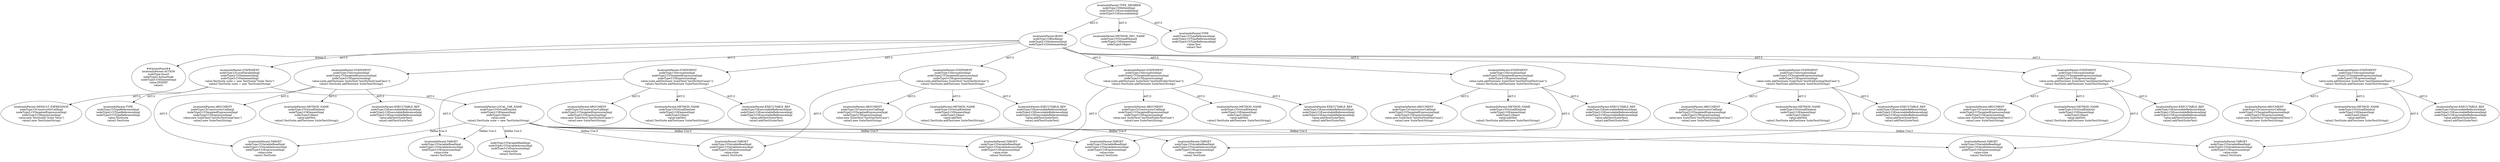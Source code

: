 digraph "Pattern" {
0 [label="##ActionPoint##
locationInParent:ACTION
nodeType:Insert
nodeType2:ActionNode
nodeType3:CtElementImpl
value:INSERT
value2:" shape=ellipse]
1 [label="locationInParent:BODY
nodeType:CtBlockImpl
nodeType2:CtStatementImpl
nodeType3:CtStatementImpl" shape=ellipse]
2 [label="locationInParent:TYPE_MEMBER
nodeType:CtMethodImpl
nodeType2:CtExecutableImpl
nodeType3:CtExecutableImpl" shape=ellipse]
3 [label="locationInParent:METHOD_DEC_NAME
nodeType:CtVirtualElement
nodeType2:CtElementImpl
nodeType3:Object" shape=ellipse]
4 [label="locationInParent:TYPE
nodeType:CtTypeReferenceImpl
nodeType2:CtTypeReferenceImpl
nodeType3:CtTypeReferenceImpl
value:Test
value2:Test" shape=ellipse]
5 [label="locationInParent:STATEMENT
nodeType:CtLocalVariableImpl
nodeType2:CtStatementImpl
nodeType3:CtStatementImpl
value:TestSuite suite = new TestSuite(\"Suite Tests\")
value2:TestSuite suite = new TestSuite(String)" shape=ellipse]
6 [label="locationInParent:LOCAL_VAR_NAME
nodeType:CtVirtualElement
nodeType2:CtElementImpl
nodeType3:Object
value:suite
value2:TestSuite suite = new TestSuite(String)" shape=ellipse]
7 [label="locationInParent:TYPE
nodeType:CtTypeReferenceImpl
nodeType2:CtTypeReferenceImpl
nodeType3:CtTypeReferenceImpl
value:TestSuite
value2:TestSuite" shape=ellipse]
8 [label="locationInParent:DEFAULT_EXPRESSION
nodeType:CtConstructorCallImpl
nodeType2:CtTargetedExpressionImpl
nodeType3:CtExpressionImpl
value:new TestSuite(\"Suite Tests\")
value2:new TestSuite(String)" shape=ellipse]
9 [label="locationInParent:STATEMENT
nodeType:CtInvocationImpl
nodeType2:CtTargetedExpressionImpl
nodeType3:CtExpressionImpl
value:suite.addTest(new SuiteTest(\"testNoTestCaseClass\"))
value2:TestSuite.addTest(new SuiteTest(String))" shape=ellipse]
10 [label="locationInParent:METHOD_NAME
nodeType:CtVirtualElement
nodeType2:CtElementImpl
nodeType3:Object
value:addTest
value2:TestSuite.addTest(new SuiteTest(String))" shape=ellipse]
11 [label="locationInParent:TARGET
nodeType:CtVariableReadImpl
nodeType2:CtVariableAccessImpl
nodeType3:CtExpressionImpl
value:suite
value2:TestSuite" shape=ellipse]
12 [label="locationInParent:EXECUTABLE_REF
nodeType:CtExecutableReferenceImpl
nodeType2:CtExecutableReferenceImpl
nodeType3:CtExecutableReferenceImpl
value:addTest(SuiteTest)
value2:addTest(SuiteTest)" shape=ellipse]
13 [label="locationInParent:ARGUMENT
nodeType:CtConstructorCallImpl
nodeType2:CtTargetedExpressionImpl
nodeType3:CtExpressionImpl
value:new SuiteTest(\"testNoTestCaseClass\")
value2:new SuiteTest(String)" shape=ellipse]
14 [label="locationInParent:STATEMENT
nodeType:CtInvocationImpl
nodeType2:CtTargetedExpressionImpl
nodeType3:CtExpressionImpl
value:suite.addTest(new SuiteTest(\"testNoTestCases\"))
value2:TestSuite.addTest(new SuiteTest(String))" shape=ellipse]
15 [label="locationInParent:METHOD_NAME
nodeType:CtVirtualElement
nodeType2:CtElementImpl
nodeType3:Object
value:addTest
value2:TestSuite.addTest(new SuiteTest(String))" shape=ellipse]
16 [label="locationInParent:TARGET
nodeType:CtVariableReadImpl
nodeType2:CtVariableAccessImpl
nodeType3:CtExpressionImpl
value:suite
value2:TestSuite" shape=ellipse]
17 [label="locationInParent:EXECUTABLE_REF
nodeType:CtExecutableReferenceImpl
nodeType2:CtExecutableReferenceImpl
nodeType3:CtExecutableReferenceImpl
value:addTest(SuiteTest)
value2:addTest(SuiteTest)" shape=ellipse]
18 [label="locationInParent:ARGUMENT
nodeType:CtConstructorCallImpl
nodeType2:CtTargetedExpressionImpl
nodeType3:CtExpressionImpl
value:new SuiteTest(\"testNoTestCases\")
value2:new SuiteTest(String)" shape=ellipse]
19 [label="locationInParent:STATEMENT
nodeType:CtInvocationImpl
nodeType2:CtTargetedExpressionImpl
nodeType3:CtExpressionImpl
value:suite.addTest(new SuiteTest(\"testOneTestCase\"))
value2:TestSuite.addTest(new SuiteTest(String))" shape=ellipse]
20 [label="locationInParent:METHOD_NAME
nodeType:CtVirtualElement
nodeType2:CtElementImpl
nodeType3:Object
value:addTest
value2:TestSuite.addTest(new SuiteTest(String))" shape=ellipse]
21 [label="locationInParent:TARGET
nodeType:CtVariableReadImpl
nodeType2:CtVariableAccessImpl
nodeType3:CtExpressionImpl
value:suite
value2:TestSuite" shape=ellipse]
22 [label="locationInParent:EXECUTABLE_REF
nodeType:CtExecutableReferenceImpl
nodeType2:CtExecutableReferenceImpl
nodeType3:CtExecutableReferenceImpl
value:addTest(SuiteTest)
value2:addTest(SuiteTest)" shape=ellipse]
23 [label="locationInParent:ARGUMENT
nodeType:CtConstructorCallImpl
nodeType2:CtTargetedExpressionImpl
nodeType3:CtExpressionImpl
value:new SuiteTest(\"testOneTestCase\")
value2:new SuiteTest(String)" shape=ellipse]
24 [label="locationInParent:STATEMENT
nodeType:CtInvocationImpl
nodeType2:CtTargetedExpressionImpl
nodeType3:CtExpressionImpl
value:suite.addTest(new SuiteTest(\"testNotPublicTestCase\"))
value2:TestSuite.addTest(new SuiteTest(String))" shape=ellipse]
25 [label="locationInParent:METHOD_NAME
nodeType:CtVirtualElement
nodeType2:CtElementImpl
nodeType3:Object
value:addTest
value2:TestSuite.addTest(new SuiteTest(String))" shape=ellipse]
26 [label="locationInParent:TARGET
nodeType:CtVariableReadImpl
nodeType2:CtVariableAccessImpl
nodeType3:CtExpressionImpl
value:suite
value2:TestSuite" shape=ellipse]
27 [label="locationInParent:EXECUTABLE_REF
nodeType:CtExecutableReferenceImpl
nodeType2:CtExecutableReferenceImpl
nodeType3:CtExecutableReferenceImpl
value:addTest(SuiteTest)
value2:addTest(SuiteTest)" shape=ellipse]
28 [label="locationInParent:ARGUMENT
nodeType:CtConstructorCallImpl
nodeType2:CtTargetedExpressionImpl
nodeType3:CtExpressionImpl
value:new SuiteTest(\"testNotPublicTestCase\")
value2:new SuiteTest(String)" shape=ellipse]
29 [label="locationInParent:STATEMENT
nodeType:CtInvocationImpl
nodeType2:CtTargetedExpressionImpl
nodeType3:CtExpressionImpl
value:suite.addTest(new SuiteTest(\"testNotVoidTestCase\"))
value2:TestSuite.addTest(new SuiteTest(String))" shape=ellipse]
30 [label="locationInParent:METHOD_NAME
nodeType:CtVirtualElement
nodeType2:CtElementImpl
nodeType3:Object
value:addTest
value2:TestSuite.addTest(new SuiteTest(String))" shape=ellipse]
31 [label="locationInParent:TARGET
nodeType:CtVariableReadImpl
nodeType2:CtVariableAccessImpl
nodeType3:CtExpressionImpl
value:suite
value2:TestSuite" shape=ellipse]
32 [label="locationInParent:EXECUTABLE_REF
nodeType:CtExecutableReferenceImpl
nodeType2:CtExecutableReferenceImpl
nodeType3:CtExecutableReferenceImpl
value:addTest(SuiteTest)
value2:addTest(SuiteTest)" shape=ellipse]
33 [label="locationInParent:ARGUMENT
nodeType:CtConstructorCallImpl
nodeType2:CtTargetedExpressionImpl
nodeType3:CtExpressionImpl
value:new SuiteTest(\"testNotVoidTestCase\")
value2:new SuiteTest(String)" shape=ellipse]
34 [label="locationInParent:STATEMENT
nodeType:CtInvocationImpl
nodeType2:CtTargetedExpressionImpl
nodeType3:CtExpressionImpl
value:suite.addTest(new SuiteTest(\"testNotExistingTestCase\"))
value2:TestSuite.addTest(new SuiteTest(String))" shape=ellipse]
35 [label="locationInParent:METHOD_NAME
nodeType:CtVirtualElement
nodeType2:CtElementImpl
nodeType3:Object
value:addTest
value2:TestSuite.addTest(new SuiteTest(String))" shape=ellipse]
36 [label="locationInParent:TARGET
nodeType:CtVariableReadImpl
nodeType2:CtVariableAccessImpl
nodeType3:CtExpressionImpl
value:suite
value2:TestSuite" shape=ellipse]
37 [label="locationInParent:EXECUTABLE_REF
nodeType:CtExecutableReferenceImpl
nodeType2:CtExecutableReferenceImpl
nodeType3:CtExecutableReferenceImpl
value:addTest(SuiteTest)
value2:addTest(SuiteTest)" shape=ellipse]
38 [label="locationInParent:ARGUMENT
nodeType:CtConstructorCallImpl
nodeType2:CtTargetedExpressionImpl
nodeType3:CtExpressionImpl
value:new SuiteTest(\"testNotExistingTestCase\")
value2:new SuiteTest(String)" shape=ellipse]
39 [label="locationInParent:STATEMENT
nodeType:CtInvocationImpl
nodeType2:CtTargetedExpressionImpl
nodeType3:CtExpressionImpl
value:suite.addTest(new SuiteTest(\"testInheritedTests\"))
value2:TestSuite.addTest(new SuiteTest(String))" shape=ellipse]
40 [label="locationInParent:METHOD_NAME
nodeType:CtVirtualElement
nodeType2:CtElementImpl
nodeType3:Object
value:addTest
value2:TestSuite.addTest(new SuiteTest(String))" shape=ellipse]
41 [label="locationInParent:TARGET
nodeType:CtVariableReadImpl
nodeType2:CtVariableAccessImpl
nodeType3:CtExpressionImpl
value:suite
value2:TestSuite" shape=ellipse]
42 [label="locationInParent:EXECUTABLE_REF
nodeType:CtExecutableReferenceImpl
nodeType2:CtExecutableReferenceImpl
nodeType3:CtExecutableReferenceImpl
value:addTest(SuiteTest)
value2:addTest(SuiteTest)" shape=ellipse]
43 [label="locationInParent:ARGUMENT
nodeType:CtConstructorCallImpl
nodeType2:CtTargetedExpressionImpl
nodeType3:CtExpressionImpl
value:new SuiteTest(\"testInheritedTests\")
value2:new SuiteTest(String)" shape=ellipse]
44 [label="locationInParent:STATEMENT
nodeType:CtInvocationImpl
nodeType2:CtTargetedExpressionImpl
nodeType3:CtExpressionImpl
value:suite.addTest(new SuiteTest(\"testShadowedTests\"))
value2:TestSuite.addTest(new SuiteTest(String))" shape=ellipse]
45 [label="locationInParent:METHOD_NAME
nodeType:CtVirtualElement
nodeType2:CtElementImpl
nodeType3:Object
value:addTest
value2:TestSuite.addTest(new SuiteTest(String))" shape=ellipse]
46 [label="locationInParent:TARGET
nodeType:CtVariableReadImpl
nodeType2:CtVariableAccessImpl
nodeType3:CtExpressionImpl
value:suite
value2:TestSuite" shape=ellipse]
47 [label="locationInParent:EXECUTABLE_REF
nodeType:CtExecutableReferenceImpl
nodeType2:CtExecutableReferenceImpl
nodeType3:CtExecutableReferenceImpl
value:addTest(SuiteTest)
value2:addTest(SuiteTest)" shape=ellipse]
48 [label="locationInParent:ARGUMENT
nodeType:CtConstructorCallImpl
nodeType2:CtTargetedExpressionImpl
nodeType3:CtExpressionImpl
value:new SuiteTest(\"testShadowedTests\")
value2:new SuiteTest(String)" shape=ellipse]
49 [label="nodeType:CtVariableReadImpl
nodeType2:CtVariableAccessImpl
nodeType3:CtExpressionImpl
value:suite
value2:TestSuite" shape=ellipse]
1 -> 0 [label="Action:3"];
1 -> 5 [label="AST:3"];
1 -> 9 [label="AST:3"];
1 -> 14 [label="AST:3"];
1 -> 19 [label="AST:3"];
1 -> 24 [label="AST:3"];
1 -> 29 [label="AST:3"];
1 -> 34 [label="AST:3"];
1 -> 39 [label="AST:3"];
1 -> 44 [label="AST:3"];
2 -> 1 [label="AST:3"];
2 -> 3 [label="AST:3"];
2 -> 4 [label="AST:3"];
5 -> 6 [label="AST:3"];
5 -> 7 [label="AST:3"];
5 -> 8 [label="AST:3"];
6 -> 11 [label="Define Use:3"];
6 -> 16 [label="Define Use:3"];
6 -> 21 [label="Define Use:3"];
6 -> 26 [label="Define Use:3"];
6 -> 31 [label="Define Use:3"];
6 -> 36 [label="Define Use:3"];
6 -> 41 [label="Define Use:3"];
6 -> 46 [label="Define Use:3"];
6 -> 49 [label="Define Use:3"];
9 -> 10 [label="AST:3"];
9 -> 11 [label="AST:3"];
9 -> 12 [label="AST:3"];
9 -> 13 [label="AST:3"];
14 -> 15 [label="AST:3"];
14 -> 16 [label="AST:3"];
14 -> 17 [label="AST:3"];
14 -> 18 [label="AST:3"];
19 -> 20 [label="AST:3"];
19 -> 21 [label="AST:3"];
19 -> 22 [label="AST:3"];
19 -> 23 [label="AST:3"];
24 -> 25 [label="AST:3"];
24 -> 26 [label="AST:3"];
24 -> 27 [label="AST:3"];
24 -> 28 [label="AST:3"];
29 -> 30 [label="AST:3"];
29 -> 31 [label="AST:3"];
29 -> 32 [label="AST:3"];
29 -> 33 [label="AST:3"];
34 -> 35 [label="AST:3"];
34 -> 36 [label="AST:3"];
34 -> 37 [label="AST:3"];
34 -> 38 [label="AST:3"];
39 -> 40 [label="AST:3"];
39 -> 41 [label="AST:3"];
39 -> 42 [label="AST:3"];
39 -> 43 [label="AST:3"];
44 -> 45 [label="AST:3"];
44 -> 46 [label="AST:3"];
44 -> 47 [label="AST:3"];
44 -> 48 [label="AST:3"];
}